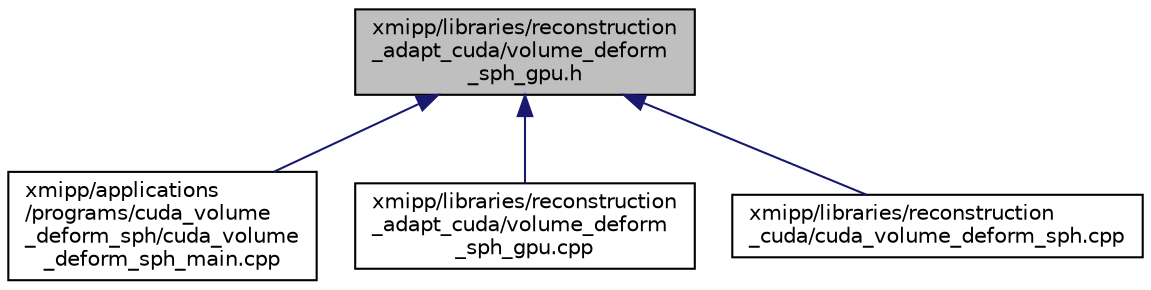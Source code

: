 digraph "xmipp/libraries/reconstruction_adapt_cuda/volume_deform_sph_gpu.h"
{
  edge [fontname="Helvetica",fontsize="10",labelfontname="Helvetica",labelfontsize="10"];
  node [fontname="Helvetica",fontsize="10",shape=record];
  Node57 [label="xmipp/libraries/reconstruction\l_adapt_cuda/volume_deform\l_sph_gpu.h",height=0.2,width=0.4,color="black", fillcolor="grey75", style="filled", fontcolor="black"];
  Node57 -> Node58 [dir="back",color="midnightblue",fontsize="10",style="solid",fontname="Helvetica"];
  Node58 [label="xmipp/applications\l/programs/cuda_volume\l_deform_sph/cuda_volume\l_deform_sph_main.cpp",height=0.2,width=0.4,color="black", fillcolor="white", style="filled",URL="$cuda__volume__deform__sph__main_8cpp.html"];
  Node57 -> Node59 [dir="back",color="midnightblue",fontsize="10",style="solid",fontname="Helvetica"];
  Node59 [label="xmipp/libraries/reconstruction\l_adapt_cuda/volume_deform\l_sph_gpu.cpp",height=0.2,width=0.4,color="black", fillcolor="white", style="filled",URL="$volume__deform__sph__gpu_8cpp.html"];
  Node57 -> Node60 [dir="back",color="midnightblue",fontsize="10",style="solid",fontname="Helvetica"];
  Node60 [label="xmipp/libraries/reconstruction\l_cuda/cuda_volume_deform_sph.cpp",height=0.2,width=0.4,color="black", fillcolor="white", style="filled",URL="$cuda__volume__deform__sph_8cpp.html"];
}
